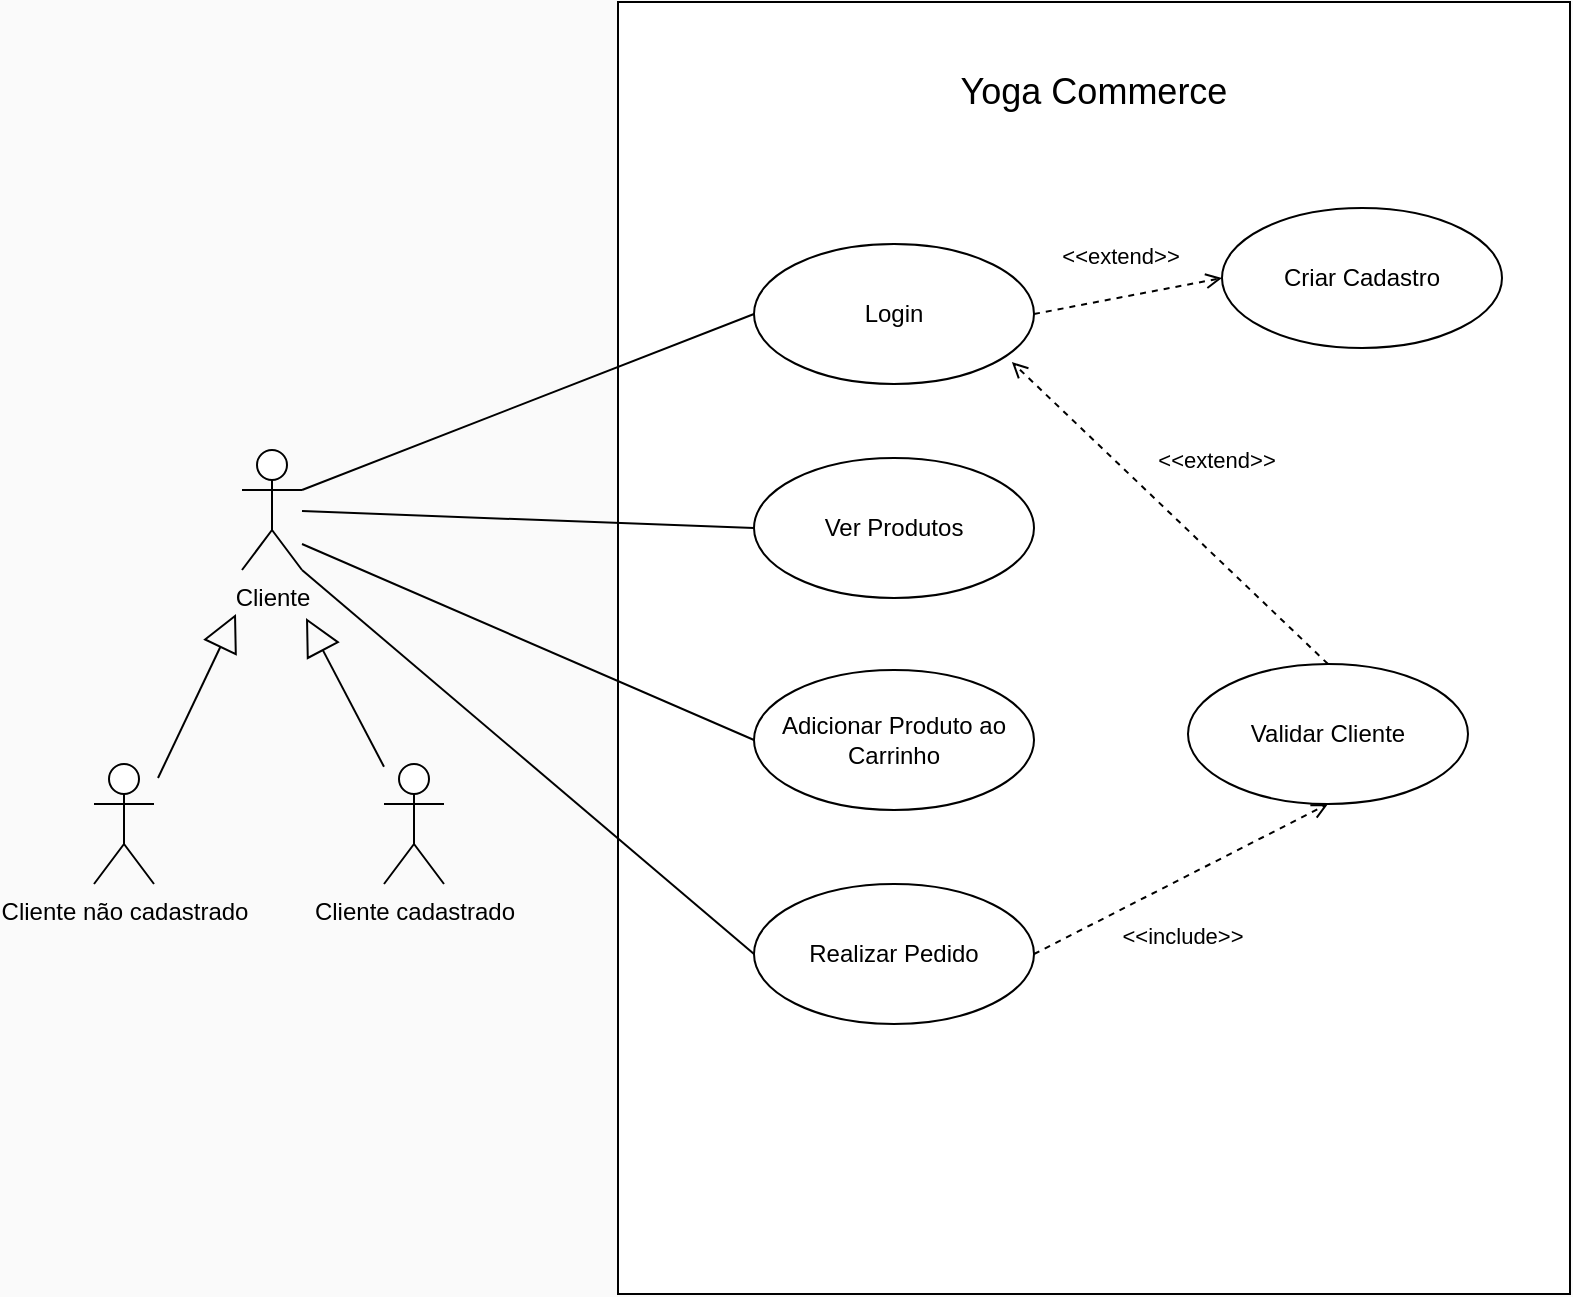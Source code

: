 <mxfile version="24.7.8" pages="2">
  <diagram name="Caso de Uso" id="YM8L4rKzFTWrfHEu529R">
    <mxGraphModel dx="1638" dy="1773" grid="0" gridSize="10" guides="1" tooltips="1" connect="1" arrows="1" fold="1" page="0" pageScale="1" pageWidth="827" pageHeight="1169" background="#FAFAFA" math="0" shadow="0">
      <root>
        <mxCell id="0" />
        <mxCell id="1" parent="0" />
        <mxCell id="XZR-7wyDB7O4jKJxCYJw-61" value="Cliente" style="shape=umlActor;verticalLabelPosition=bottom;verticalAlign=top;html=1;rounded=0;" parent="1" vertex="1">
          <mxGeometry x="-653" y="-269" width="30" height="60" as="geometry" />
        </mxCell>
        <mxCell id="XZR-7wyDB7O4jKJxCYJw-68" value="" style="whiteSpace=wrap;html=1;rounded=0;" parent="1" vertex="1">
          <mxGeometry x="-465" y="-493" width="476" height="646" as="geometry" />
        </mxCell>
        <mxCell id="XZR-7wyDB7O4jKJxCYJw-69" value="&lt;span style=&quot;font-size: 18px;&quot;&gt;Yoga Commerce&lt;/span&gt;" style="text;strokeColor=none;align=center;fillColor=none;html=1;verticalAlign=middle;whiteSpace=wrap;rounded=0;" parent="1" vertex="1">
          <mxGeometry x="-318" y="-463" width="182" height="30" as="geometry" />
        </mxCell>
        <mxCell id="XZR-7wyDB7O4jKJxCYJw-70" value="Criar Cadastro" style="ellipse;whiteSpace=wrap;html=1;rounded=0;" parent="1" vertex="1">
          <mxGeometry x="-163" y="-390" width="140" height="70" as="geometry" />
        </mxCell>
        <mxCell id="XZR-7wyDB7O4jKJxCYJw-72" value="Realizar Pedido" style="ellipse;whiteSpace=wrap;html=1;rounded=0;" parent="1" vertex="1">
          <mxGeometry x="-397" y="-52" width="140" height="70" as="geometry" />
        </mxCell>
        <mxCell id="XZR-7wyDB7O4jKJxCYJw-74" value="Cliente não cadastrado" style="shape=umlActor;verticalLabelPosition=bottom;verticalAlign=top;html=1;rounded=0;" parent="1" vertex="1">
          <mxGeometry x="-727" y="-112" width="30" height="60" as="geometry" />
        </mxCell>
        <mxCell id="XZR-7wyDB7O4jKJxCYJw-78" value="Login" style="ellipse;whiteSpace=wrap;html=1;rounded=0;" parent="1" vertex="1">
          <mxGeometry x="-397" y="-372" width="140" height="70" as="geometry" />
        </mxCell>
        <mxCell id="XZR-7wyDB7O4jKJxCYJw-79" value="Validar Cliente" style="ellipse;whiteSpace=wrap;html=1;rounded=0;" parent="1" vertex="1">
          <mxGeometry x="-180" y="-162" width="140" height="70" as="geometry" />
        </mxCell>
        <mxCell id="XZR-7wyDB7O4jKJxCYJw-84" value="&amp;lt;&amp;lt;extend&amp;gt;&amp;gt;" style="html=1;verticalAlign=bottom;labelBackgroundColor=none;endArrow=open;endFill=0;dashed=1;rounded=0;exitX=1;exitY=0.5;exitDx=0;exitDy=0;entryX=0;entryY=0.5;entryDx=0;entryDy=0;" parent="1" source="XZR-7wyDB7O4jKJxCYJw-78" target="XZR-7wyDB7O4jKJxCYJw-70" edge="1">
          <mxGeometry x="-0.039" y="12" width="160" relative="1" as="geometry">
            <mxPoint x="-222" y="-299" as="sourcePoint" />
            <mxPoint x="-238" y="-246" as="targetPoint" />
            <mxPoint as="offset" />
          </mxGeometry>
        </mxCell>
        <mxCell id="XZR-7wyDB7O4jKJxCYJw-86" value="Adicionar Produto ao Carrinho" style="ellipse;whiteSpace=wrap;html=1;rounded=0;" parent="1" vertex="1">
          <mxGeometry x="-397" y="-159" width="140" height="70" as="geometry" />
        </mxCell>
        <mxCell id="XZR-7wyDB7O4jKJxCYJw-87" value="Ver Produtos" style="ellipse;whiteSpace=wrap;html=1;rounded=0;" parent="1" vertex="1">
          <mxGeometry x="-397" y="-265" width="140" height="70" as="geometry" />
        </mxCell>
        <mxCell id="XZR-7wyDB7O4jKJxCYJw-93" value="&amp;lt;&amp;lt;include&amp;gt;&amp;gt;" style="html=1;verticalAlign=bottom;labelBackgroundColor=none;endArrow=open;endFill=0;dashed=1;rounded=0;exitX=1;exitY=0.5;exitDx=0;exitDy=0;entryX=0.5;entryY=1;entryDx=0;entryDy=0;" parent="1" source="XZR-7wyDB7O4jKJxCYJw-72" target="XZR-7wyDB7O4jKJxCYJw-79" edge="1">
          <mxGeometry x="-0.189" y="-34" width="160" relative="1" as="geometry">
            <mxPoint x="-213" y="-101" as="sourcePoint" />
            <mxPoint x="-128" y="-120" as="targetPoint" />
            <mxPoint x="-1" as="offset" />
          </mxGeometry>
        </mxCell>
        <mxCell id="XZR-7wyDB7O4jKJxCYJw-94" value="&amp;lt;&amp;lt;extend&amp;gt;&amp;gt;" style="html=1;verticalAlign=bottom;labelBackgroundColor=none;endArrow=open;endFill=0;dashed=1;rounded=0;exitX=0.5;exitY=0;exitDx=0;exitDy=0;entryX=0.921;entryY=0.843;entryDx=0;entryDy=0;entryPerimeter=0;" parent="1" source="XZR-7wyDB7O4jKJxCYJw-79" target="XZR-7wyDB7O4jKJxCYJw-78" edge="1">
          <mxGeometry x="-0.04" y="-29" width="160" relative="1" as="geometry">
            <mxPoint x="-156" y="-362" as="sourcePoint" />
            <mxPoint x="-71" y="-381" as="targetPoint" />
            <mxPoint as="offset" />
            <Array as="points" />
          </mxGeometry>
        </mxCell>
        <mxCell id="XZR-7wyDB7O4jKJxCYJw-95" value="Cliente&amp;nbsp;&lt;span style=&quot;background-color: initial;&quot;&gt;cadastrado&lt;/span&gt;" style="shape=umlActor;verticalLabelPosition=bottom;verticalAlign=top;html=1;rounded=0;" parent="1" vertex="1">
          <mxGeometry x="-582" y="-112" width="30" height="60" as="geometry" />
        </mxCell>
        <mxCell id="XZR-7wyDB7O4jKJxCYJw-98" value="&lt;div&gt;&lt;br&gt;&lt;/div&gt;" style="endArrow=block;endSize=16;endFill=0;html=1;rounded=0;" parent="1" edge="1">
          <mxGeometry width="160" relative="1" as="geometry">
            <mxPoint x="-695" y="-105" as="sourcePoint" />
            <mxPoint x="-656" y="-187" as="targetPoint" />
          </mxGeometry>
        </mxCell>
        <mxCell id="XZR-7wyDB7O4jKJxCYJw-99" value="&lt;div&gt;&lt;br&gt;&lt;/div&gt;" style="endArrow=block;endSize=16;endFill=0;html=1;rounded=0;" parent="1" source="XZR-7wyDB7O4jKJxCYJw-95" edge="1">
          <mxGeometry width="160" relative="1" as="geometry">
            <mxPoint x="-685" y="-95" as="sourcePoint" />
            <mxPoint x="-621" y="-185" as="targetPoint" />
          </mxGeometry>
        </mxCell>
        <mxCell id="XZR-7wyDB7O4jKJxCYJw-100" value="" style="endArrow=none;html=1;rounded=0;entryX=0;entryY=0.5;entryDx=0;entryDy=0;exitX=1;exitY=0.333;exitDx=0;exitDy=0;exitPerimeter=0;" parent="1" source="XZR-7wyDB7O4jKJxCYJw-61" target="XZR-7wyDB7O4jKJxCYJw-78" edge="1">
          <mxGeometry width="50" height="50" relative="1" as="geometry">
            <mxPoint x="-575" y="-255" as="sourcePoint" />
            <mxPoint x="-442" y="-386" as="targetPoint" />
          </mxGeometry>
        </mxCell>
        <mxCell id="XZR-7wyDB7O4jKJxCYJw-101" value="" style="endArrow=none;html=1;rounded=0;entryX=0;entryY=0.5;entryDx=0;entryDy=0;" parent="1" source="XZR-7wyDB7O4jKJxCYJw-61" target="XZR-7wyDB7O4jKJxCYJw-87" edge="1">
          <mxGeometry width="50" height="50" relative="1" as="geometry">
            <mxPoint x="-581" y="-237" as="sourcePoint" />
            <mxPoint x="-371" y="-365" as="targetPoint" />
          </mxGeometry>
        </mxCell>
        <mxCell id="XZR-7wyDB7O4jKJxCYJw-102" value="" style="endArrow=none;html=1;rounded=0;entryX=0;entryY=0.5;entryDx=0;entryDy=0;exitX=1;exitY=0.783;exitDx=0;exitDy=0;exitPerimeter=0;" parent="1" source="XZR-7wyDB7O4jKJxCYJw-61" target="XZR-7wyDB7O4jKJxCYJw-86" edge="1">
          <mxGeometry width="50" height="50" relative="1" as="geometry">
            <mxPoint x="-555" y="-235" as="sourcePoint" />
            <mxPoint x="-361" y="-355" as="targetPoint" />
          </mxGeometry>
        </mxCell>
        <mxCell id="XZR-7wyDB7O4jKJxCYJw-103" value="" style="endArrow=none;html=1;rounded=0;entryX=0;entryY=0.5;entryDx=0;entryDy=0;exitX=1;exitY=1;exitDx=0;exitDy=0;exitPerimeter=0;" parent="1" source="XZR-7wyDB7O4jKJxCYJw-61" target="XZR-7wyDB7O4jKJxCYJw-72" edge="1">
          <mxGeometry width="50" height="50" relative="1" as="geometry">
            <mxPoint x="-574" y="-203" as="sourcePoint" />
            <mxPoint x="-351" y="-345" as="targetPoint" />
          </mxGeometry>
        </mxCell>
      </root>
    </mxGraphModel>
  </diagram>
  <diagram id="36ZjkBd8xYyVjZ2f8N6P" name="Classes">
    <mxGraphModel dx="892" dy="827" grid="0" gridSize="10" guides="1" tooltips="1" connect="1" arrows="1" fold="1" page="1" pageScale="1" pageWidth="827" pageHeight="1169" math="0" shadow="0">
      <root>
        <mxCell id="0" />
        <mxCell id="1" parent="0" />
        <mxCell id="GbtRB0pMjVtgjneZyHN_-36" style="edgeStyle=orthogonalEdgeStyle;rounded=0;orthogonalLoop=1;jettySize=auto;html=1;entryX=0;entryY=0.5;entryDx=0;entryDy=0;" edge="1" parent="1" source="GbtRB0pMjVtgjneZyHN_-1" target="GbtRB0pMjVtgjneZyHN_-29">
          <mxGeometry relative="1" as="geometry" />
        </mxCell>
        <mxCell id="GbtRB0pMjVtgjneZyHN_-1" value="Clientes" style="swimlane;fontStyle=1;align=center;verticalAlign=top;childLayout=stackLayout;horizontal=1;startSize=26;horizontalStack=0;resizeParent=1;resizeParentMax=0;resizeLast=0;collapsible=1;marginBottom=0;whiteSpace=wrap;html=1;" vertex="1" parent="1">
          <mxGeometry x="175" y="231" width="160" height="230" as="geometry" />
        </mxCell>
        <mxCell id="GbtRB0pMjVtgjneZyHN_-22" value="- nome: string&lt;div&gt;- sobrenome: string&lt;br&gt;&lt;div&gt;+ ID_Cliente: integer&lt;/div&gt;&lt;div&gt;- cpf: string&lt;/div&gt;&lt;/div&gt;&lt;div&gt;+ email: string&lt;/div&gt;&lt;div&gt;+ senha: string&lt;/div&gt;&lt;div&gt;- telefone: string&lt;/div&gt;&lt;div&gt;- whatsapp: string&lt;/div&gt;" style="text;strokeColor=none;fillColor=none;align=left;verticalAlign=top;spacingLeft=4;spacingRight=4;overflow=hidden;rotatable=0;points=[[0,0.5],[1,0.5]];portConstraint=eastwest;whiteSpace=wrap;html=1;" vertex="1" parent="GbtRB0pMjVtgjneZyHN_-1">
          <mxGeometry y="26" width="160" height="124" as="geometry" />
        </mxCell>
        <mxCell id="GbtRB0pMjVtgjneZyHN_-3" value="" style="line;strokeWidth=1;fillColor=none;align=left;verticalAlign=middle;spacingTop=-1;spacingLeft=3;spacingRight=3;rotatable=0;labelPosition=right;points=[];portConstraint=eastwest;strokeColor=inherit;" vertex="1" parent="GbtRB0pMjVtgjneZyHN_-1">
          <mxGeometry y="150" width="160" height="8" as="geometry" />
        </mxCell>
        <mxCell id="GbtRB0pMjVtgjneZyHN_-4" value="+ alterarTelefone()&lt;div&gt;+ alterarWhatsapp()&lt;/div&gt;&lt;div&gt;+ alterarSenha()&lt;/div&gt;&lt;div&gt;+ alterarEmail()&lt;/div&gt;&lt;div&gt;&lt;br&gt;&lt;/div&gt;" style="text;strokeColor=none;fillColor=none;align=left;verticalAlign=top;spacingLeft=4;spacingRight=4;overflow=hidden;rotatable=0;points=[[0,0.5],[1,0.5]];portConstraint=eastwest;whiteSpace=wrap;html=1;" vertex="1" parent="GbtRB0pMjVtgjneZyHN_-1">
          <mxGeometry y="158" width="160" height="72" as="geometry" />
        </mxCell>
        <mxCell id="GbtRB0pMjVtgjneZyHN_-5" value="Produtos" style="swimlane;fontStyle=1;align=center;verticalAlign=top;childLayout=stackLayout;horizontal=1;startSize=26;horizontalStack=0;resizeParent=1;resizeParentMax=0;resizeLast=0;collapsible=1;marginBottom=0;whiteSpace=wrap;html=1;" vertex="1" parent="1">
          <mxGeometry x="472" y="510" width="160" height="250" as="geometry">
            <mxRectangle x="60" y="110" width="90" height="30" as="alternateBounds" />
          </mxGeometry>
        </mxCell>
        <mxCell id="GbtRB0pMjVtgjneZyHN_-6" value="- nome: string&lt;div&gt;+ ID_Produto: integer&lt;/div&gt;&lt;div&gt;- qdt. estoque: integer&lt;/div&gt;&lt;div&gt;+ categoria: string&lt;/div&gt;&lt;div&gt;- preço: decimal&lt;/div&gt;&lt;div&gt;- imagem&lt;/div&gt;&lt;div&gt;- descrição: string&lt;/div&gt;&lt;div&gt;- avaliação: decimal&lt;/div&gt;" style="text;strokeColor=none;fillColor=none;align=left;verticalAlign=top;spacingLeft=4;spacingRight=4;overflow=hidden;rotatable=0;points=[[0,0.5],[1,0.5]];portConstraint=eastwest;whiteSpace=wrap;html=1;" vertex="1" parent="GbtRB0pMjVtgjneZyHN_-5">
          <mxGeometry y="26" width="160" height="124" as="geometry" />
        </mxCell>
        <mxCell id="GbtRB0pMjVtgjneZyHN_-7" value="" style="line;strokeWidth=1;fillColor=none;align=left;verticalAlign=middle;spacingTop=-1;spacingLeft=3;spacingRight=3;rotatable=0;labelPosition=right;points=[];portConstraint=eastwest;strokeColor=inherit;" vertex="1" parent="GbtRB0pMjVtgjneZyHN_-5">
          <mxGeometry y="150" width="160" height="8" as="geometry" />
        </mxCell>
        <mxCell id="GbtRB0pMjVtgjneZyHN_-8" value="+ definirNome()&lt;div&gt;+ aumentarEstoque()&lt;/div&gt;&lt;div&gt;+ diminuirEstoque()&lt;/div&gt;&lt;div&gt;+ aumentarAvaliacao()&lt;/div&gt;&lt;div&gt;+ diminuirAvaliacao()&lt;/div&gt;" style="text;strokeColor=none;fillColor=none;align=left;verticalAlign=top;spacingLeft=4;spacingRight=4;overflow=hidden;rotatable=0;points=[[0,0.5],[1,0.5]];portConstraint=eastwest;whiteSpace=wrap;html=1;" vertex="1" parent="GbtRB0pMjVtgjneZyHN_-5">
          <mxGeometry y="158" width="160" height="92" as="geometry" />
        </mxCell>
        <mxCell id="GbtRB0pMjVtgjneZyHN_-9" value="Carrinho" style="swimlane;fontStyle=1;align=center;verticalAlign=top;childLayout=stackLayout;horizontal=1;startSize=26;horizontalStack=0;resizeParent=1;resizeParentMax=0;resizeLast=0;collapsible=1;marginBottom=0;whiteSpace=wrap;html=1;" vertex="1" parent="1">
          <mxGeometry x="8" y="471" width="165" height="203" as="geometry" />
        </mxCell>
        <mxCell id="GbtRB0pMjVtgjneZyHN_-10" value="- ID_Carrinho: integer&lt;div&gt;+ ID_Client: integer&lt;/div&gt;&lt;div&gt;+ ID_Produto: integer&lt;/div&gt;&lt;div&gt;- qtd_total_Produtos: integer&lt;/div&gt;&lt;div&gt;- valor_total: decimal&lt;/div&gt;" style="text;strokeColor=none;fillColor=none;align=left;verticalAlign=top;spacingLeft=4;spacingRight=4;overflow=hidden;rotatable=0;points=[[0,0.5],[1,0.5]];portConstraint=eastwest;whiteSpace=wrap;html=1;" vertex="1" parent="GbtRB0pMjVtgjneZyHN_-9">
          <mxGeometry y="26" width="165" height="85" as="geometry" />
        </mxCell>
        <mxCell id="GbtRB0pMjVtgjneZyHN_-11" value="" style="line;strokeWidth=1;fillColor=none;align=left;verticalAlign=middle;spacingTop=-1;spacingLeft=3;spacingRight=3;rotatable=0;labelPosition=right;points=[];portConstraint=eastwest;strokeColor=inherit;" vertex="1" parent="GbtRB0pMjVtgjneZyHN_-9">
          <mxGeometry y="111" width="165" height="8" as="geometry" />
        </mxCell>
        <mxCell id="GbtRB0pMjVtgjneZyHN_-12" value="+ adicionarAoCarrinho()&lt;div&gt;+ removerDoCarrinho()&lt;/div&gt;&lt;div&gt;+ aumentarQtdProduto()&lt;/div&gt;&lt;div&gt;+ diminuirQtdProduto()&lt;/div&gt;&lt;div&gt;+ calcularValorTotal()&lt;/div&gt;" style="text;strokeColor=none;fillColor=none;align=left;verticalAlign=top;spacingLeft=4;spacingRight=4;overflow=hidden;rotatable=0;points=[[0,0.5],[1,0.5]];portConstraint=eastwest;whiteSpace=wrap;html=1;" vertex="1" parent="GbtRB0pMjVtgjneZyHN_-9">
          <mxGeometry y="119" width="165" height="84" as="geometry" />
        </mxCell>
        <mxCell id="GbtRB0pMjVtgjneZyHN_-13" value="Pedido" style="swimlane;fontStyle=1;align=center;verticalAlign=top;childLayout=stackLayout;horizontal=1;startSize=26;horizontalStack=0;resizeParent=1;resizeParentMax=0;resizeLast=0;collapsible=1;marginBottom=0;whiteSpace=wrap;html=1;" vertex="1" parent="1">
          <mxGeometry x="220" y="616" width="160" height="163" as="geometry" />
        </mxCell>
        <mxCell id="GbtRB0pMjVtgjneZyHN_-14" value="+ ID_Pedido: integer&lt;div&gt;+ ID_Cliente: integer&lt;/div&gt;&lt;div&gt;- status: string&lt;/div&gt;&lt;div&gt;- data_venda: date&lt;/div&gt;&lt;div&gt;- valor_total: decimal&lt;/div&gt;" style="text;strokeColor=none;fillColor=none;align=left;verticalAlign=top;spacingLeft=4;spacingRight=4;overflow=hidden;rotatable=0;points=[[0,0.5],[1,0.5]];portConstraint=eastwest;whiteSpace=wrap;html=1;" vertex="1" parent="GbtRB0pMjVtgjneZyHN_-13">
          <mxGeometry y="26" width="160" height="85" as="geometry" />
        </mxCell>
        <mxCell id="GbtRB0pMjVtgjneZyHN_-15" value="" style="line;strokeWidth=1;fillColor=none;align=left;verticalAlign=middle;spacingTop=-1;spacingLeft=3;spacingRight=3;rotatable=0;labelPosition=right;points=[];portConstraint=eastwest;strokeColor=inherit;" vertex="1" parent="GbtRB0pMjVtgjneZyHN_-13">
          <mxGeometry y="111" width="160" height="8" as="geometry" />
        </mxCell>
        <mxCell id="GbtRB0pMjVtgjneZyHN_-16" value="+ cancelarPedido()&lt;div&gt;+ finalizarPedido()&lt;/div&gt;&lt;div&gt;&lt;br&gt;&lt;/div&gt;" style="text;strokeColor=none;fillColor=none;align=left;verticalAlign=top;spacingLeft=4;spacingRight=4;overflow=hidden;rotatable=0;points=[[0,0.5],[1,0.5]];portConstraint=eastwest;whiteSpace=wrap;html=1;" vertex="1" parent="GbtRB0pMjVtgjneZyHN_-13">
          <mxGeometry y="119" width="160" height="44" as="geometry" />
        </mxCell>
        <mxCell id="GbtRB0pMjVtgjneZyHN_-17" value="Categoria" style="swimlane;fontStyle=1;align=center;verticalAlign=top;childLayout=stackLayout;horizontal=1;startSize=26;horizontalStack=0;resizeParent=1;resizeParentMax=0;resizeLast=0;collapsible=1;marginBottom=0;whiteSpace=wrap;html=1;" vertex="1" parent="1">
          <mxGeometry x="635" y="802" width="160" height="107" as="geometry" />
        </mxCell>
        <mxCell id="GbtRB0pMjVtgjneZyHN_-18" value="+ ID_Categoria: integer&lt;div&gt;+ nome_categoria: integer&lt;/div&gt;" style="text;strokeColor=none;fillColor=none;align=left;verticalAlign=top;spacingLeft=4;spacingRight=4;overflow=hidden;rotatable=0;points=[[0,0.5],[1,0.5]];portConstraint=eastwest;whiteSpace=wrap;html=1;" vertex="1" parent="GbtRB0pMjVtgjneZyHN_-17">
          <mxGeometry y="26" width="160" height="45" as="geometry" />
        </mxCell>
        <mxCell id="GbtRB0pMjVtgjneZyHN_-19" value="" style="line;strokeWidth=1;fillColor=none;align=left;verticalAlign=middle;spacingTop=-1;spacingLeft=3;spacingRight=3;rotatable=0;labelPosition=right;points=[];portConstraint=eastwest;strokeColor=inherit;" vertex="1" parent="GbtRB0pMjVtgjneZyHN_-17">
          <mxGeometry y="71" width="160" height="8" as="geometry" />
        </mxCell>
        <mxCell id="GbtRB0pMjVtgjneZyHN_-20" value="- definirCategoria()" style="text;strokeColor=none;fillColor=none;align=left;verticalAlign=top;spacingLeft=4;spacingRight=4;overflow=hidden;rotatable=0;points=[[0,0.5],[1,0.5]];portConstraint=eastwest;whiteSpace=wrap;html=1;" vertex="1" parent="GbtRB0pMjVtgjneZyHN_-17">
          <mxGeometry y="79" width="160" height="28" as="geometry" />
        </mxCell>
        <mxCell id="GbtRB0pMjVtgjneZyHN_-28" value="Login" style="swimlane;fontStyle=1;align=center;verticalAlign=top;childLayout=stackLayout;horizontal=1;startSize=26;horizontalStack=0;resizeParent=1;resizeParentMax=0;resizeLast=0;collapsible=1;marginBottom=0;whiteSpace=wrap;html=1;" vertex="1" parent="1">
          <mxGeometry x="431" y="193" width="160" height="130" as="geometry" />
        </mxCell>
        <mxCell id="GbtRB0pMjVtgjneZyHN_-29" value="- ID_Login: integer&lt;div&gt;+ email: string&lt;/div&gt;&lt;div&gt;+ senha: string&lt;/div&gt;" style="text;strokeColor=none;fillColor=none;align=left;verticalAlign=top;spacingLeft=4;spacingRight=4;overflow=hidden;rotatable=0;points=[[0,0.5],[1,0.5]];portConstraint=eastwest;whiteSpace=wrap;html=1;" vertex="1" parent="GbtRB0pMjVtgjneZyHN_-28">
          <mxGeometry y="26" width="160" height="53" as="geometry" />
        </mxCell>
        <mxCell id="GbtRB0pMjVtgjneZyHN_-30" value="" style="line;strokeWidth=1;fillColor=none;align=left;verticalAlign=middle;spacingTop=-1;spacingLeft=3;spacingRight=3;rotatable=0;labelPosition=right;points=[];portConstraint=eastwest;strokeColor=inherit;" vertex="1" parent="GbtRB0pMjVtgjneZyHN_-28">
          <mxGeometry y="79" width="160" height="8" as="geometry" />
        </mxCell>
        <mxCell id="GbtRB0pMjVtgjneZyHN_-31" value="+ alterarSenha()&lt;div&gt;+ verificarLogin()&lt;br&gt;&lt;div&gt;&lt;br&gt;&lt;/div&gt;&lt;/div&gt;" style="text;strokeColor=none;fillColor=none;align=left;verticalAlign=top;spacingLeft=4;spacingRight=4;overflow=hidden;rotatable=0;points=[[0,0.5],[1,0.5]];portConstraint=eastwest;whiteSpace=wrap;html=1;" vertex="1" parent="GbtRB0pMjVtgjneZyHN_-28">
          <mxGeometry y="87" width="160" height="43" as="geometry" />
        </mxCell>
        <mxCell id="GbtRB0pMjVtgjneZyHN_-32" value="Cadastro" style="swimlane;fontStyle=1;align=center;verticalAlign=top;childLayout=stackLayout;horizontal=1;startSize=26;horizontalStack=0;resizeParent=1;resizeParentMax=0;resizeLast=0;collapsible=1;marginBottom=0;whiteSpace=wrap;html=1;" vertex="1" parent="1">
          <mxGeometry x="648" y="172" width="160" height="231" as="geometry" />
        </mxCell>
        <mxCell id="GbtRB0pMjVtgjneZyHN_-33" value="- ID_Cadastro&lt;div&gt;- nome: string&lt;div&gt;- sobrenome: string&lt;div&gt;- cpf: string&lt;/div&gt;&lt;/div&gt;&lt;div&gt;+ email: string&lt;/div&gt;&lt;div&gt;+ senha: string&lt;/div&gt;&lt;div&gt;- telefone: string&lt;/div&gt;&lt;div&gt;- whatsapp: string&lt;/div&gt;&lt;/div&gt;" style="text;strokeColor=none;fillColor=none;align=left;verticalAlign=top;spacingLeft=4;spacingRight=4;overflow=hidden;rotatable=0;points=[[0,0.5],[1,0.5]];portConstraint=eastwest;whiteSpace=wrap;html=1;" vertex="1" parent="GbtRB0pMjVtgjneZyHN_-32">
          <mxGeometry y="26" width="160" height="127" as="geometry" />
        </mxCell>
        <mxCell id="GbtRB0pMjVtgjneZyHN_-34" value="" style="line;strokeWidth=1;fillColor=none;align=left;verticalAlign=middle;spacingTop=-1;spacingLeft=3;spacingRight=3;rotatable=0;labelPosition=right;points=[];portConstraint=eastwest;strokeColor=inherit;" vertex="1" parent="GbtRB0pMjVtgjneZyHN_-32">
          <mxGeometry y="153" width="160" height="8" as="geometry" />
        </mxCell>
        <mxCell id="GbtRB0pMjVtgjneZyHN_-35" value="+ validarEmail()&lt;div&gt;+ validarSenha()&lt;/div&gt;&lt;div&gt;+ validarCadastro()&lt;/div&gt;&lt;div&gt;+ realizarCadastro()&lt;/div&gt;" style="text;strokeColor=none;fillColor=none;align=left;verticalAlign=top;spacingLeft=4;spacingRight=4;overflow=hidden;rotatable=0;points=[[0,0.5],[1,0.5]];portConstraint=eastwest;whiteSpace=wrap;html=1;" vertex="1" parent="GbtRB0pMjVtgjneZyHN_-32">
          <mxGeometry y="161" width="160" height="70" as="geometry" />
        </mxCell>
        <mxCell id="GbtRB0pMjVtgjneZyHN_-38" value="" style="endArrow=diamondThin;endFill=1;endSize=24;html=1;rounded=0;exitX=0.5;exitY=0;exitDx=0;exitDy=0;entryX=0;entryY=0.5;entryDx=0;entryDy=0;edgeStyle=orthogonalEdgeStyle;" edge="1" parent="1" source="GbtRB0pMjVtgjneZyHN_-9" target="GbtRB0pMjVtgjneZyHN_-22">
          <mxGeometry width="160" relative="1" as="geometry">
            <mxPoint x="33" y="586" as="sourcePoint" />
            <mxPoint x="193" y="586" as="targetPoint" />
          </mxGeometry>
        </mxCell>
        <mxCell id="GbtRB0pMjVtgjneZyHN_-39" value="" style="endArrow=diamondThin;endFill=1;endSize=24;html=1;rounded=0;entryX=0.513;entryY=1.042;entryDx=0;entryDy=0;entryPerimeter=0;exitX=0.5;exitY=0;exitDx=0;exitDy=0;edgeStyle=orthogonalEdgeStyle;" edge="1" parent="1" source="GbtRB0pMjVtgjneZyHN_-13" target="GbtRB0pMjVtgjneZyHN_-4">
          <mxGeometry width="160" relative="1" as="geometry">
            <mxPoint x="290" y="594" as="sourcePoint" />
            <mxPoint x="93" y="408" as="targetPoint" />
            <Array as="points">
              <mxPoint x="300" y="539" />
              <mxPoint x="257" y="539" />
            </Array>
          </mxGeometry>
        </mxCell>
        <mxCell id="GbtRB0pMjVtgjneZyHN_-41" value="" style="endArrow=diamondThin;endFill=1;endSize=24;html=1;rounded=0;entryX=1;entryY=0.5;entryDx=0;entryDy=0;exitX=0.5;exitY=0;exitDx=0;exitDy=0;edgeStyle=orthogonalEdgeStyle;" edge="1" parent="1" source="GbtRB0pMjVtgjneZyHN_-17" target="GbtRB0pMjVtgjneZyHN_-6">
          <mxGeometry width="160" relative="1" as="geometry">
            <mxPoint x="310" y="626" as="sourcePoint" />
            <mxPoint x="267" y="474" as="targetPoint" />
          </mxGeometry>
        </mxCell>
        <mxCell id="GbtRB0pMjVtgjneZyHN_-42" value="" style="endArrow=diamondThin;endFill=1;endSize=24;html=1;rounded=0;entryX=0;entryY=0.5;entryDx=0;entryDy=0;exitX=1;exitY=0.5;exitDx=0;exitDy=0;edgeStyle=orthogonalEdgeStyle;" edge="1" parent="1" source="GbtRB0pMjVtgjneZyHN_-14" target="GbtRB0pMjVtgjneZyHN_-6">
          <mxGeometry width="160" relative="1" as="geometry">
            <mxPoint x="310" y="626" as="sourcePoint" />
            <mxPoint x="267" y="474" as="targetPoint" />
          </mxGeometry>
        </mxCell>
        <mxCell id="GbtRB0pMjVtgjneZyHN_-43" value="" style="endArrow=diamondThin;endFill=1;endSize=24;html=1;rounded=0;entryX=0;entryY=0.5;entryDx=0;entryDy=0;exitX=1;exitY=0.5;exitDx=0;exitDy=0;edgeStyle=orthogonalEdgeStyle;" edge="1" parent="1" source="GbtRB0pMjVtgjneZyHN_-29" target="GbtRB0pMjVtgjneZyHN_-33">
          <mxGeometry width="160" relative="1" as="geometry">
            <mxPoint x="310" y="626" as="sourcePoint" />
            <mxPoint x="267" y="474" as="targetPoint" />
          </mxGeometry>
        </mxCell>
        <mxCell id="GbtRB0pMjVtgjneZyHN_-44" value="&lt;div&gt;1&lt;/div&gt;" style="text;html=1;align=center;verticalAlign=middle;whiteSpace=wrap;rounded=0;" vertex="1" parent="1">
          <mxGeometry x="249" y="461" width="60" height="30" as="geometry" />
        </mxCell>
        <mxCell id="GbtRB0pMjVtgjneZyHN_-45" value="&lt;div&gt;0..*&lt;/div&gt;" style="text;html=1;align=center;verticalAlign=middle;whiteSpace=wrap;rounded=0;" vertex="1" parent="1">
          <mxGeometry x="289" y="586" width="60" height="30" as="geometry" />
        </mxCell>
        <mxCell id="GbtRB0pMjVtgjneZyHN_-46" value="&lt;div&gt;1&lt;/div&gt;" style="text;html=1;align=center;verticalAlign=middle;whiteSpace=wrap;rounded=0;" vertex="1" parent="1">
          <mxGeometry x="119" y="283" width="60" height="30" as="geometry" />
        </mxCell>
        <mxCell id="GbtRB0pMjVtgjneZyHN_-47" value="&lt;div&gt;1&lt;/div&gt;" style="text;html=1;align=center;verticalAlign=middle;whiteSpace=wrap;rounded=0;" vertex="1" parent="1">
          <mxGeometry x="39" y="441" width="60" height="30" as="geometry" />
        </mxCell>
        <mxCell id="GbtRB0pMjVtgjneZyHN_-48" value="&lt;div&gt;1&lt;/div&gt;" style="text;html=1;align=center;verticalAlign=middle;whiteSpace=wrap;rounded=0;" vertex="1" parent="1">
          <mxGeometry x="329" y="313" width="60" height="30" as="geometry" />
        </mxCell>
        <mxCell id="GbtRB0pMjVtgjneZyHN_-49" value="&lt;div&gt;1&lt;/div&gt;" style="text;html=1;align=center;verticalAlign=middle;whiteSpace=wrap;rounded=0;" vertex="1" parent="1">
          <mxGeometry x="380" y="213" width="60" height="30" as="geometry" />
        </mxCell>
        <mxCell id="GbtRB0pMjVtgjneZyHN_-50" value="&lt;div&gt;1&lt;/div&gt;" style="text;html=1;align=center;verticalAlign=middle;whiteSpace=wrap;rounded=0;" vertex="1" parent="1">
          <mxGeometry x="575" y="213" width="60" height="30" as="geometry" />
        </mxCell>
        <mxCell id="GbtRB0pMjVtgjneZyHN_-51" value="&lt;div&gt;1&lt;/div&gt;" style="text;html=1;align=center;verticalAlign=middle;whiteSpace=wrap;rounded=0;" vertex="1" parent="1">
          <mxGeometry x="599" y="272.5" width="60" height="30" as="geometry" />
        </mxCell>
        <mxCell id="GbtRB0pMjVtgjneZyHN_-52" value="&lt;div&gt;1&lt;/div&gt;" style="text;html=1;align=center;verticalAlign=middle;whiteSpace=wrap;rounded=0;" vertex="1" parent="1">
          <mxGeometry x="371" y="653" width="60" height="30" as="geometry" />
        </mxCell>
        <mxCell id="GbtRB0pMjVtgjneZyHN_-53" value="&lt;div&gt;0..*&lt;/div&gt;" style="text;html=1;align=center;verticalAlign=middle;whiteSpace=wrap;rounded=0;" vertex="1" parent="1">
          <mxGeometry x="419" y="563" width="60" height="30" as="geometry" />
        </mxCell>
        <mxCell id="GbtRB0pMjVtgjneZyHN_-54" value="&lt;div&gt;1&lt;/div&gt;" style="text;html=1;align=center;verticalAlign=middle;whiteSpace=wrap;rounded=0;" vertex="1" parent="1">
          <mxGeometry x="619" y="563" width="60" height="30" as="geometry" />
        </mxCell>
        <mxCell id="GbtRB0pMjVtgjneZyHN_-55" value="&lt;div&gt;1&lt;/div&gt;" style="text;html=1;align=center;verticalAlign=middle;whiteSpace=wrap;rounded=0;" vertex="1" parent="1">
          <mxGeometry x="698" y="772" width="60" height="30" as="geometry" />
        </mxCell>
      </root>
    </mxGraphModel>
  </diagram>
</mxfile>
